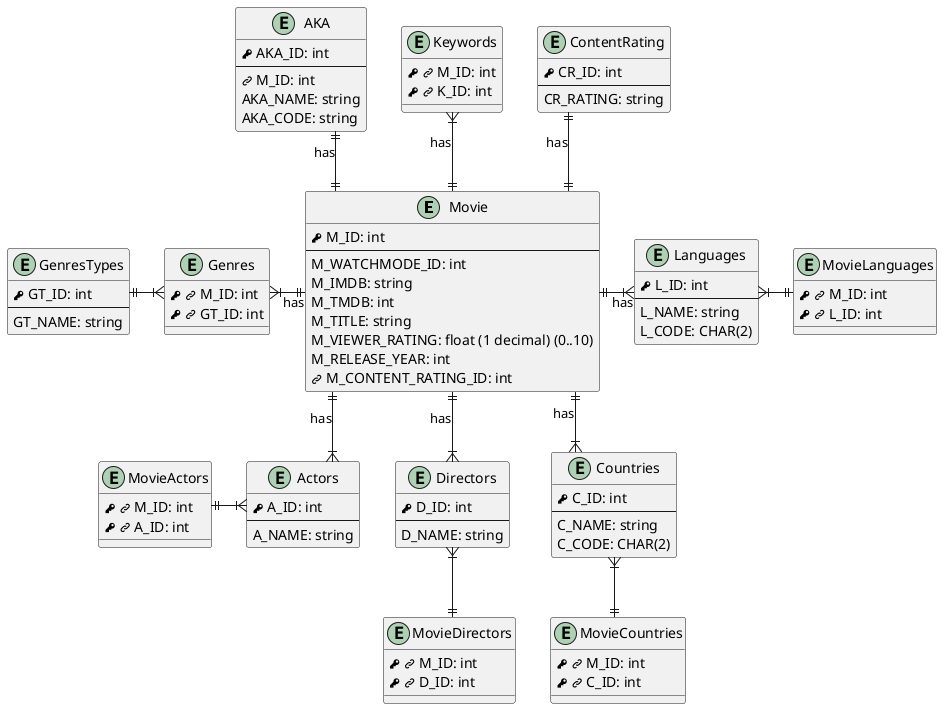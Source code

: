 @startuml ERD for Database
' hide circle

skinparam linetype ortho

!define PK <&key>
!define FK <&link-intact>

entity Movie {
    PK M_ID: int
    --
    M_WATCHMODE_ID: int
    M_IMDB: string
    M_TMDB: int
    M_TITLE: string
    M_VIEWER_RATING: float (1 decimal) (0..10)
    M_RELEASE_YEAR: int
    FK M_CONTENT_RATING_ID: int
}

entity ContentRating {
    PK CR_ID: int
    --
    CR_RATING: string
}

entity GenresTypes {
    PK GT_ID: int
    --
    GT_NAME: string
}

entity Genres {
    PK FK M_ID: int
    PK FK GT_ID: int
}

entity Actors {
    PK A_ID: int
    --
    A_NAME: string
}

entity MovieActors {
    PK FK M_ID: int
    PK FK A_ID: int
}

entity Directors {
    PK D_ID: int
    --
    D_NAME: string
}

entity MovieDirectors {
    PK FK M_ID: int
    PK FK D_ID: int
}

entity Countries {
    PK C_ID: int
    --
    C_NAME: string
    C_CODE: CHAR(2)
}

entity MovieCountries {
    PK FK M_ID: int
    PK FK C_ID: int
}

entity Languages {
    PK L_ID: int
    --
    L_NAME: string
    L_CODE: CHAR(2)
}

entity MovieLanguages {
    PK FK M_ID: int
    PK FK L_ID: int
}

entity Keywords {
    PK FK M_ID: int
    PK FK K_ID: int
}

entity AKA {
    PK AKA_ID: int
    --
    FK M_ID: int
    AKA_NAME: string
    AKA_CODE: string
}

Movie ||-up-|| ContentRating: has
Movie ||-up-|{ Keywords: has
Movie ||-up-|| AKA: has
Movie ||-left-|{ Genres: has
Movie ||--|{ Actors: has
Movie ||--|{ Directors: has
Movie ||--|{ Countries: has
Movie ||-right-|{ Languages: has

Genres }|-left-|| GenresTypes
Actors }|-left-|| MovieActors
Directors }|--|| MovieDirectors
Countries }|--|| MovieCountries
Languages }|-right-|| MovieLanguages
@enduml